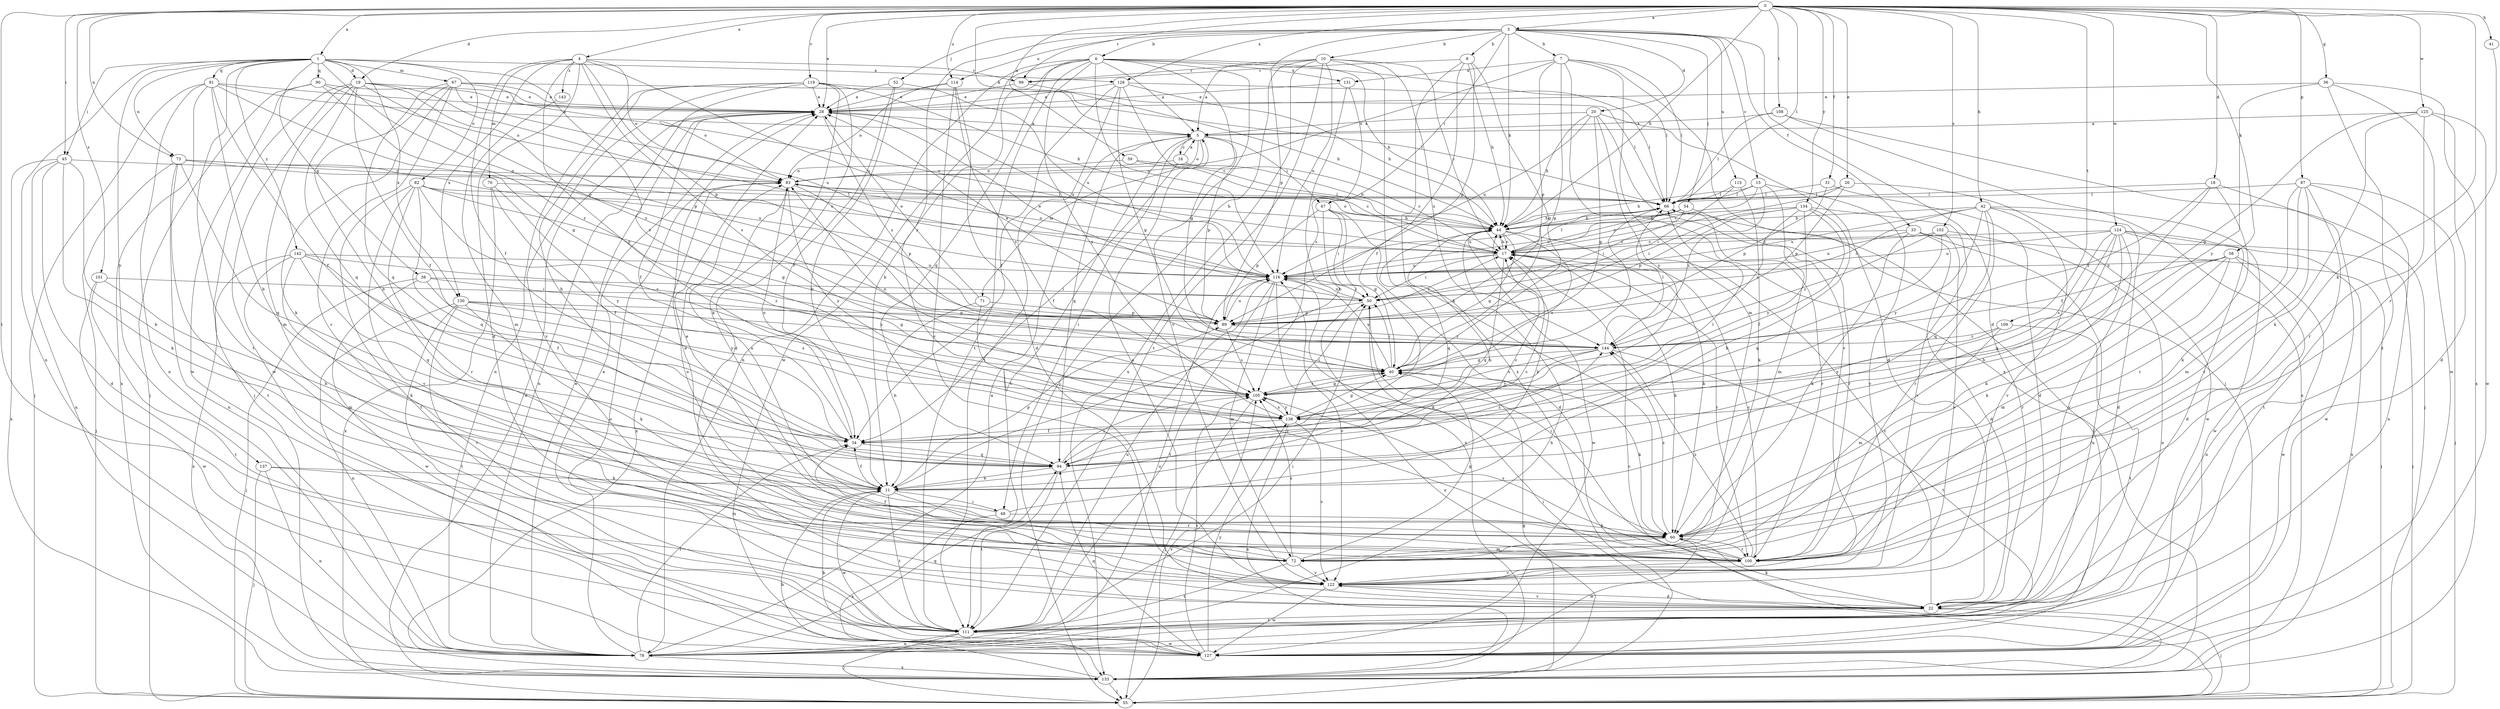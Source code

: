 strict digraph  {
0;
1;
3;
4;
5;
6;
7;
8;
10;
11;
15;
16;
17;
18;
19;
20;
22;
26;
28;
31;
33;
34;
36;
38;
40;
41;
42;
44;
45;
47;
48;
50;
52;
54;
55;
58;
59;
60;
66;
67;
70;
71;
72;
73;
78;
82;
83;
87;
89;
90;
91;
94;
99;
100;
101;
102;
105;
108;
109;
111;
114;
115;
116;
119;
122;
124;
125;
127;
128;
130;
131;
133;
134;
137;
138;
142;
143;
144;
0 -> 1  [label=a];
0 -> 3  [label=a];
0 -> 4  [label=a];
0 -> 5  [label=a];
0 -> 18  [label=d];
0 -> 19  [label=d];
0 -> 26  [label=e];
0 -> 28  [label=e];
0 -> 31  [label=f];
0 -> 36  [label=g];
0 -> 41  [label=h];
0 -> 42  [label=h];
0 -> 44  [label=h];
0 -> 45  [label=i];
0 -> 58  [label=k];
0 -> 59  [label=k];
0 -> 60  [label=k];
0 -> 66  [label=l];
0 -> 73  [label=n];
0 -> 87  [label=p];
0 -> 99  [label=r];
0 -> 101  [label=s];
0 -> 102  [label=s];
0 -> 108  [label=t];
0 -> 109  [label=t];
0 -> 111  [label=t];
0 -> 114  [label=u];
0 -> 119  [label=v];
0 -> 124  [label=w];
0 -> 125  [label=w];
0 -> 128  [label=x];
0 -> 134  [label=y];
1 -> 19  [label=d];
1 -> 38  [label=g];
1 -> 45  [label=i];
1 -> 67  [label=m];
1 -> 73  [label=n];
1 -> 78  [label=n];
1 -> 82  [label=o];
1 -> 89  [label=p];
1 -> 90  [label=q];
1 -> 91  [label=q];
1 -> 105  [label=s];
1 -> 111  [label=t];
1 -> 128  [label=x];
1 -> 130  [label=x];
1 -> 137  [label=y];
1 -> 142  [label=z];
3 -> 6  [label=b];
3 -> 7  [label=b];
3 -> 8  [label=b];
3 -> 10  [label=b];
3 -> 15  [label=c];
3 -> 20  [label=d];
3 -> 22  [label=d];
3 -> 33  [label=f];
3 -> 44  [label=h];
3 -> 47  [label=i];
3 -> 52  [label=j];
3 -> 54  [label=j];
3 -> 89  [label=p];
3 -> 114  [label=u];
3 -> 115  [label=u];
3 -> 138  [label=y];
4 -> 22  [label=d];
4 -> 34  [label=f];
4 -> 70  [label=m];
4 -> 83  [label=o];
4 -> 89  [label=p];
4 -> 99  [label=r];
4 -> 105  [label=s];
4 -> 116  [label=u];
4 -> 130  [label=x];
4 -> 138  [label=y];
4 -> 143  [label=z];
5 -> 16  [label=c];
5 -> 47  [label=i];
5 -> 48  [label=i];
5 -> 71  [label=m];
5 -> 83  [label=o];
5 -> 89  [label=p];
5 -> 94  [label=q];
5 -> 111  [label=t];
6 -> 5  [label=a];
6 -> 11  [label=b];
6 -> 40  [label=g];
6 -> 44  [label=h];
6 -> 66  [label=l];
6 -> 78  [label=n];
6 -> 94  [label=q];
6 -> 111  [label=t];
6 -> 116  [label=u];
6 -> 122  [label=v];
6 -> 127  [label=w];
6 -> 131  [label=x];
6 -> 138  [label=y];
7 -> 40  [label=g];
7 -> 55  [label=j];
7 -> 66  [label=l];
7 -> 72  [label=m];
7 -> 83  [label=o];
7 -> 89  [label=p];
7 -> 131  [label=x];
7 -> 133  [label=x];
8 -> 34  [label=f];
8 -> 40  [label=g];
8 -> 44  [label=h];
8 -> 89  [label=p];
8 -> 99  [label=r];
8 -> 133  [label=x];
10 -> 5  [label=a];
10 -> 17  [label=c];
10 -> 55  [label=j];
10 -> 60  [label=k];
10 -> 99  [label=r];
10 -> 111  [label=t];
10 -> 116  [label=u];
10 -> 133  [label=x];
10 -> 144  [label=z];
11 -> 17  [label=c];
11 -> 34  [label=f];
11 -> 44  [label=h];
11 -> 48  [label=i];
11 -> 89  [label=p];
11 -> 100  [label=r];
11 -> 111  [label=t];
11 -> 127  [label=w];
15 -> 17  [label=c];
15 -> 44  [label=h];
15 -> 66  [label=l];
15 -> 72  [label=m];
15 -> 122  [label=v];
15 -> 144  [label=z];
16 -> 5  [label=a];
16 -> 17  [label=c];
16 -> 34  [label=f];
16 -> 83  [label=o];
17 -> 44  [label=h];
17 -> 50  [label=i];
17 -> 60  [label=k];
17 -> 66  [label=l];
17 -> 83  [label=o];
17 -> 94  [label=q];
17 -> 100  [label=r];
17 -> 116  [label=u];
18 -> 66  [label=l];
18 -> 100  [label=r];
18 -> 105  [label=s];
18 -> 127  [label=w];
18 -> 144  [label=z];
19 -> 28  [label=e];
19 -> 34  [label=f];
19 -> 55  [label=j];
19 -> 72  [label=m];
19 -> 89  [label=p];
19 -> 94  [label=q];
19 -> 116  [label=u];
19 -> 127  [label=w];
19 -> 144  [label=z];
20 -> 5  [label=a];
20 -> 22  [label=d];
20 -> 40  [label=g];
20 -> 44  [label=h];
20 -> 116  [label=u];
20 -> 122  [label=v];
20 -> 138  [label=y];
22 -> 17  [label=c];
22 -> 55  [label=j];
22 -> 60  [label=k];
22 -> 111  [label=t];
22 -> 122  [label=v];
26 -> 17  [label=c];
26 -> 66  [label=l];
26 -> 89  [label=p];
26 -> 127  [label=w];
28 -> 5  [label=a];
28 -> 34  [label=f];
28 -> 78  [label=n];
28 -> 116  [label=u];
28 -> 144  [label=z];
31 -> 22  [label=d];
31 -> 66  [label=l];
31 -> 89  [label=p];
33 -> 17  [label=c];
33 -> 22  [label=d];
33 -> 55  [label=j];
33 -> 60  [label=k];
33 -> 78  [label=n];
33 -> 116  [label=u];
34 -> 66  [label=l];
34 -> 83  [label=o];
34 -> 94  [label=q];
36 -> 22  [label=d];
36 -> 28  [label=e];
36 -> 127  [label=w];
36 -> 133  [label=x];
36 -> 138  [label=y];
38 -> 40  [label=g];
38 -> 50  [label=i];
38 -> 55  [label=j];
38 -> 127  [label=w];
38 -> 138  [label=y];
40 -> 50  [label=i];
40 -> 60  [label=k];
40 -> 66  [label=l];
40 -> 105  [label=s];
40 -> 116  [label=u];
41 -> 100  [label=r];
42 -> 22  [label=d];
42 -> 44  [label=h];
42 -> 50  [label=i];
42 -> 94  [label=q];
42 -> 100  [label=r];
42 -> 116  [label=u];
42 -> 122  [label=v];
42 -> 127  [label=w];
42 -> 138  [label=y];
44 -> 17  [label=c];
44 -> 40  [label=g];
44 -> 60  [label=k];
44 -> 83  [label=o];
44 -> 94  [label=q];
44 -> 105  [label=s];
44 -> 127  [label=w];
45 -> 11  [label=b];
45 -> 22  [label=d];
45 -> 60  [label=k];
45 -> 78  [label=n];
45 -> 83  [label=o];
45 -> 133  [label=x];
47 -> 22  [label=d];
47 -> 40  [label=g];
47 -> 44  [label=h];
47 -> 50  [label=i];
47 -> 89  [label=p];
47 -> 133  [label=x];
48 -> 44  [label=h];
48 -> 60  [label=k];
48 -> 83  [label=o];
48 -> 133  [label=x];
50 -> 28  [label=e];
50 -> 89  [label=p];
50 -> 116  [label=u];
52 -> 11  [label=b];
52 -> 28  [label=e];
52 -> 34  [label=f];
52 -> 116  [label=u];
54 -> 17  [label=c];
54 -> 44  [label=h];
54 -> 50  [label=i];
54 -> 100  [label=r];
54 -> 116  [label=u];
55 -> 50  [label=i];
55 -> 105  [label=s];
55 -> 116  [label=u];
58 -> 60  [label=k];
58 -> 72  [label=m];
58 -> 78  [label=n];
58 -> 100  [label=r];
58 -> 116  [label=u];
58 -> 127  [label=w];
58 -> 144  [label=f];
59 -> 17  [label=c];
59 -> 44  [label=h];
59 -> 83  [label=o];
60 -> 72  [label=m];
60 -> 100  [label=r];
60 -> 127  [label=w];
60 -> 144  [label=z];
66 -> 44  [label=h];
66 -> 100  [label=r];
66 -> 116  [label=u];
67 -> 11  [label=b];
67 -> 17  [label=c];
67 -> 28  [label=e];
67 -> 60  [label=k];
67 -> 66  [label=l];
67 -> 94  [label=q];
67 -> 100  [label=r];
67 -> 116  [label=u];
70 -> 34  [label=f];
70 -> 66  [label=l];
70 -> 133  [label=x];
70 -> 138  [label=y];
71 -> 11  [label=b];
71 -> 28  [label=e];
71 -> 89  [label=p];
71 -> 100  [label=r];
72 -> 40  [label=g];
72 -> 83  [label=o];
72 -> 105  [label=s];
72 -> 111  [label=t];
72 -> 122  [label=v];
73 -> 17  [label=c];
73 -> 55  [label=j];
73 -> 78  [label=n];
73 -> 83  [label=o];
73 -> 94  [label=q];
73 -> 111  [label=t];
73 -> 116  [label=u];
78 -> 5  [label=a];
78 -> 28  [label=e];
78 -> 34  [label=f];
78 -> 44  [label=h];
78 -> 83  [label=o];
78 -> 94  [label=q];
78 -> 116  [label=u];
78 -> 133  [label=x];
82 -> 40  [label=g];
82 -> 44  [label=h];
82 -> 66  [label=l];
82 -> 94  [label=q];
82 -> 100  [label=r];
82 -> 105  [label=s];
82 -> 111  [label=t];
82 -> 122  [label=v];
83 -> 66  [label=l];
83 -> 89  [label=p];
83 -> 133  [label=x];
83 -> 138  [label=y];
87 -> 55  [label=j];
87 -> 60  [label=k];
87 -> 66  [label=l];
87 -> 72  [label=m];
87 -> 78  [label=n];
87 -> 100  [label=r];
87 -> 111  [label=t];
89 -> 17  [label=c];
89 -> 28  [label=e];
89 -> 105  [label=s];
89 -> 116  [label=u];
89 -> 144  [label=z];
90 -> 28  [label=e];
90 -> 55  [label=j];
90 -> 83  [label=o];
90 -> 127  [label=w];
90 -> 144  [label=z];
91 -> 5  [label=a];
91 -> 11  [label=b];
91 -> 28  [label=e];
91 -> 34  [label=f];
91 -> 40  [label=g];
91 -> 55  [label=j];
91 -> 78  [label=n];
91 -> 133  [label=x];
94 -> 11  [label=b];
94 -> 17  [label=c];
94 -> 105  [label=s];
94 -> 111  [label=t];
94 -> 144  [label=z];
99 -> 28  [label=e];
99 -> 44  [label=h];
100 -> 17  [label=c];
100 -> 28  [label=e];
100 -> 34  [label=f];
100 -> 50  [label=i];
100 -> 105  [label=s];
100 -> 122  [label=v];
100 -> 144  [label=z];
101 -> 11  [label=b];
101 -> 50  [label=i];
101 -> 111  [label=t];
101 -> 127  [label=w];
102 -> 17  [label=c];
102 -> 78  [label=n];
102 -> 94  [label=q];
102 -> 122  [label=v];
102 -> 144  [label=z];
105 -> 40  [label=g];
105 -> 55  [label=j];
105 -> 83  [label=o];
105 -> 138  [label=y];
108 -> 5  [label=a];
108 -> 55  [label=j];
108 -> 66  [label=l];
108 -> 133  [label=x];
109 -> 72  [label=m];
109 -> 111  [label=t];
109 -> 138  [label=y];
109 -> 144  [label=z];
111 -> 28  [label=e];
111 -> 50  [label=i];
111 -> 55  [label=j];
111 -> 78  [label=n];
111 -> 116  [label=u];
111 -> 127  [label=w];
114 -> 22  [label=d];
114 -> 28  [label=e];
114 -> 83  [label=o];
114 -> 105  [label=s];
114 -> 122  [label=v];
115 -> 50  [label=i];
115 -> 60  [label=k];
115 -> 66  [label=l];
116 -> 50  [label=i];
116 -> 60  [label=k];
116 -> 72  [label=m];
116 -> 111  [label=t];
116 -> 122  [label=v];
119 -> 11  [label=b];
119 -> 22  [label=d];
119 -> 28  [label=e];
119 -> 44  [label=h];
119 -> 60  [label=k];
119 -> 66  [label=l];
119 -> 78  [label=n];
119 -> 83  [label=o];
119 -> 122  [label=v];
122 -> 5  [label=a];
122 -> 22  [label=d];
122 -> 28  [label=e];
122 -> 127  [label=w];
124 -> 11  [label=b];
124 -> 17  [label=c];
124 -> 22  [label=d];
124 -> 55  [label=j];
124 -> 60  [label=k];
124 -> 94  [label=q];
124 -> 105  [label=s];
124 -> 116  [label=u];
124 -> 122  [label=v];
124 -> 133  [label=x];
125 -> 5  [label=a];
125 -> 22  [label=d];
125 -> 40  [label=g];
125 -> 60  [label=k];
125 -> 100  [label=r];
125 -> 127  [label=w];
127 -> 11  [label=b];
127 -> 66  [label=l];
127 -> 94  [label=q];
127 -> 105  [label=s];
127 -> 138  [label=y];
128 -> 17  [label=c];
128 -> 28  [label=e];
128 -> 34  [label=f];
128 -> 40  [label=g];
128 -> 44  [label=h];
128 -> 66  [label=l];
128 -> 111  [label=t];
130 -> 60  [label=k];
130 -> 78  [label=n];
130 -> 89  [label=p];
130 -> 105  [label=s];
130 -> 111  [label=t];
130 -> 122  [label=v];
130 -> 144  [label=z];
131 -> 11  [label=b];
131 -> 28  [label=e];
131 -> 105  [label=s];
133 -> 11  [label=b];
133 -> 17  [label=c];
133 -> 28  [label=e];
133 -> 40  [label=g];
133 -> 55  [label=j];
134 -> 11  [label=b];
134 -> 34  [label=f];
134 -> 44  [label=h];
134 -> 50  [label=i];
134 -> 89  [label=p];
134 -> 122  [label=v];
134 -> 138  [label=y];
134 -> 144  [label=z];
137 -> 11  [label=b];
137 -> 55  [label=j];
137 -> 72  [label=m];
137 -> 78  [label=n];
138 -> 34  [label=f];
138 -> 40  [label=g];
138 -> 50  [label=i];
138 -> 105  [label=s];
138 -> 122  [label=v];
138 -> 133  [label=x];
142 -> 34  [label=f];
142 -> 60  [label=k];
142 -> 72  [label=m];
142 -> 94  [label=q];
142 -> 116  [label=u];
142 -> 133  [label=x];
142 -> 144  [label=z];
143 -> 72  [label=m];
144 -> 40  [label=g];
144 -> 66  [label=l];
144 -> 105  [label=s];
144 -> 111  [label=t];
144 -> 138  [label=y];
}
